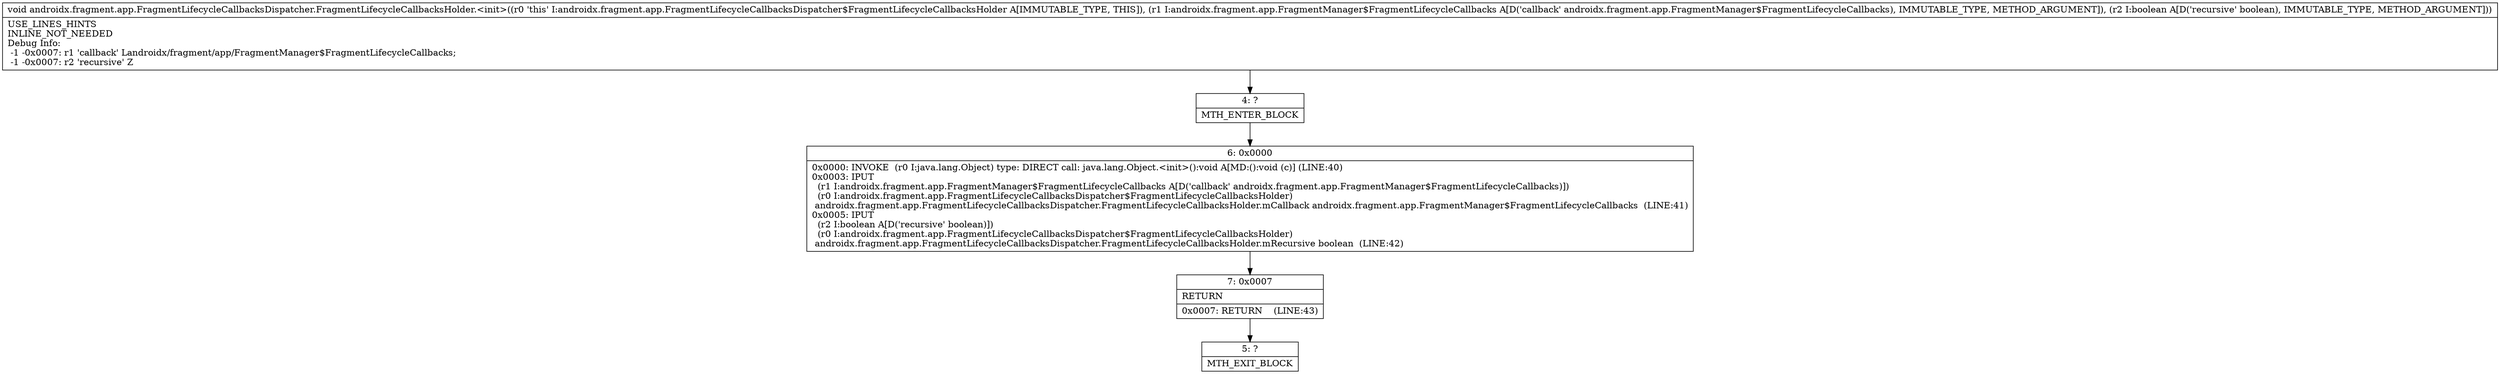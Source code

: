 digraph "CFG forandroidx.fragment.app.FragmentLifecycleCallbacksDispatcher.FragmentLifecycleCallbacksHolder.\<init\>(Landroidx\/fragment\/app\/FragmentManager$FragmentLifecycleCallbacks;Z)V" {
Node_4 [shape=record,label="{4\:\ ?|MTH_ENTER_BLOCK\l}"];
Node_6 [shape=record,label="{6\:\ 0x0000|0x0000: INVOKE  (r0 I:java.lang.Object) type: DIRECT call: java.lang.Object.\<init\>():void A[MD:():void (c)] (LINE:40)\l0x0003: IPUT  \l  (r1 I:androidx.fragment.app.FragmentManager$FragmentLifecycleCallbacks A[D('callback' androidx.fragment.app.FragmentManager$FragmentLifecycleCallbacks)])\l  (r0 I:androidx.fragment.app.FragmentLifecycleCallbacksDispatcher$FragmentLifecycleCallbacksHolder)\l androidx.fragment.app.FragmentLifecycleCallbacksDispatcher.FragmentLifecycleCallbacksHolder.mCallback androidx.fragment.app.FragmentManager$FragmentLifecycleCallbacks  (LINE:41)\l0x0005: IPUT  \l  (r2 I:boolean A[D('recursive' boolean)])\l  (r0 I:androidx.fragment.app.FragmentLifecycleCallbacksDispatcher$FragmentLifecycleCallbacksHolder)\l androidx.fragment.app.FragmentLifecycleCallbacksDispatcher.FragmentLifecycleCallbacksHolder.mRecursive boolean  (LINE:42)\l}"];
Node_7 [shape=record,label="{7\:\ 0x0007|RETURN\l|0x0007: RETURN    (LINE:43)\l}"];
Node_5 [shape=record,label="{5\:\ ?|MTH_EXIT_BLOCK\l}"];
MethodNode[shape=record,label="{void androidx.fragment.app.FragmentLifecycleCallbacksDispatcher.FragmentLifecycleCallbacksHolder.\<init\>((r0 'this' I:androidx.fragment.app.FragmentLifecycleCallbacksDispatcher$FragmentLifecycleCallbacksHolder A[IMMUTABLE_TYPE, THIS]), (r1 I:androidx.fragment.app.FragmentManager$FragmentLifecycleCallbacks A[D('callback' androidx.fragment.app.FragmentManager$FragmentLifecycleCallbacks), IMMUTABLE_TYPE, METHOD_ARGUMENT]), (r2 I:boolean A[D('recursive' boolean), IMMUTABLE_TYPE, METHOD_ARGUMENT]))  | USE_LINES_HINTS\lINLINE_NOT_NEEDED\lDebug Info:\l  \-1 \-0x0007: r1 'callback' Landroidx\/fragment\/app\/FragmentManager$FragmentLifecycleCallbacks;\l  \-1 \-0x0007: r2 'recursive' Z\l}"];
MethodNode -> Node_4;Node_4 -> Node_6;
Node_6 -> Node_7;
Node_7 -> Node_5;
}

